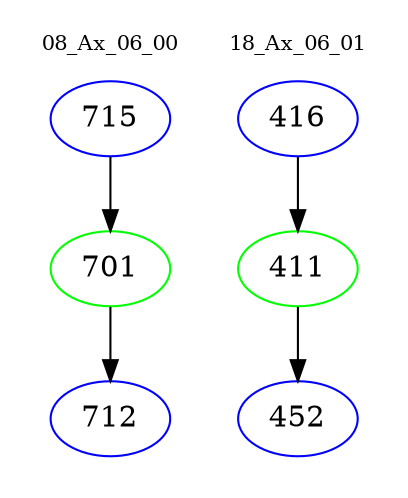 digraph{
subgraph cluster_0 {
color = white
label = "08_Ax_06_00";
fontsize=10;
T0_715 [label="715", color="blue"]
T0_715 -> T0_701 [color="black"]
T0_701 [label="701", color="green"]
T0_701 -> T0_712 [color="black"]
T0_712 [label="712", color="blue"]
}
subgraph cluster_1 {
color = white
label = "18_Ax_06_01";
fontsize=10;
T1_416 [label="416", color="blue"]
T1_416 -> T1_411 [color="black"]
T1_411 [label="411", color="green"]
T1_411 -> T1_452 [color="black"]
T1_452 [label="452", color="blue"]
}
}
